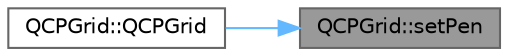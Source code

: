 digraph "QCPGrid::setPen"
{
 // LATEX_PDF_SIZE
  bgcolor="transparent";
  edge [fontname=Helvetica,fontsize=10,labelfontname=Helvetica,labelfontsize=10];
  node [fontname=Helvetica,fontsize=10,shape=box,height=0.2,width=0.4];
  rankdir="RL";
  Node1 [label="QCPGrid::setPen",height=0.2,width=0.4,color="gray40", fillcolor="grey60", style="filled", fontcolor="black",tooltip=" "];
  Node1 -> Node2 [dir="back",color="steelblue1",style="solid"];
  Node2 [label="QCPGrid::QCPGrid",height=0.2,width=0.4,color="grey40", fillcolor="white", style="filled",URL="$class_q_c_p_grid.html#acd1cdd2909625388a13048b698494a17",tooltip=" "];
}
